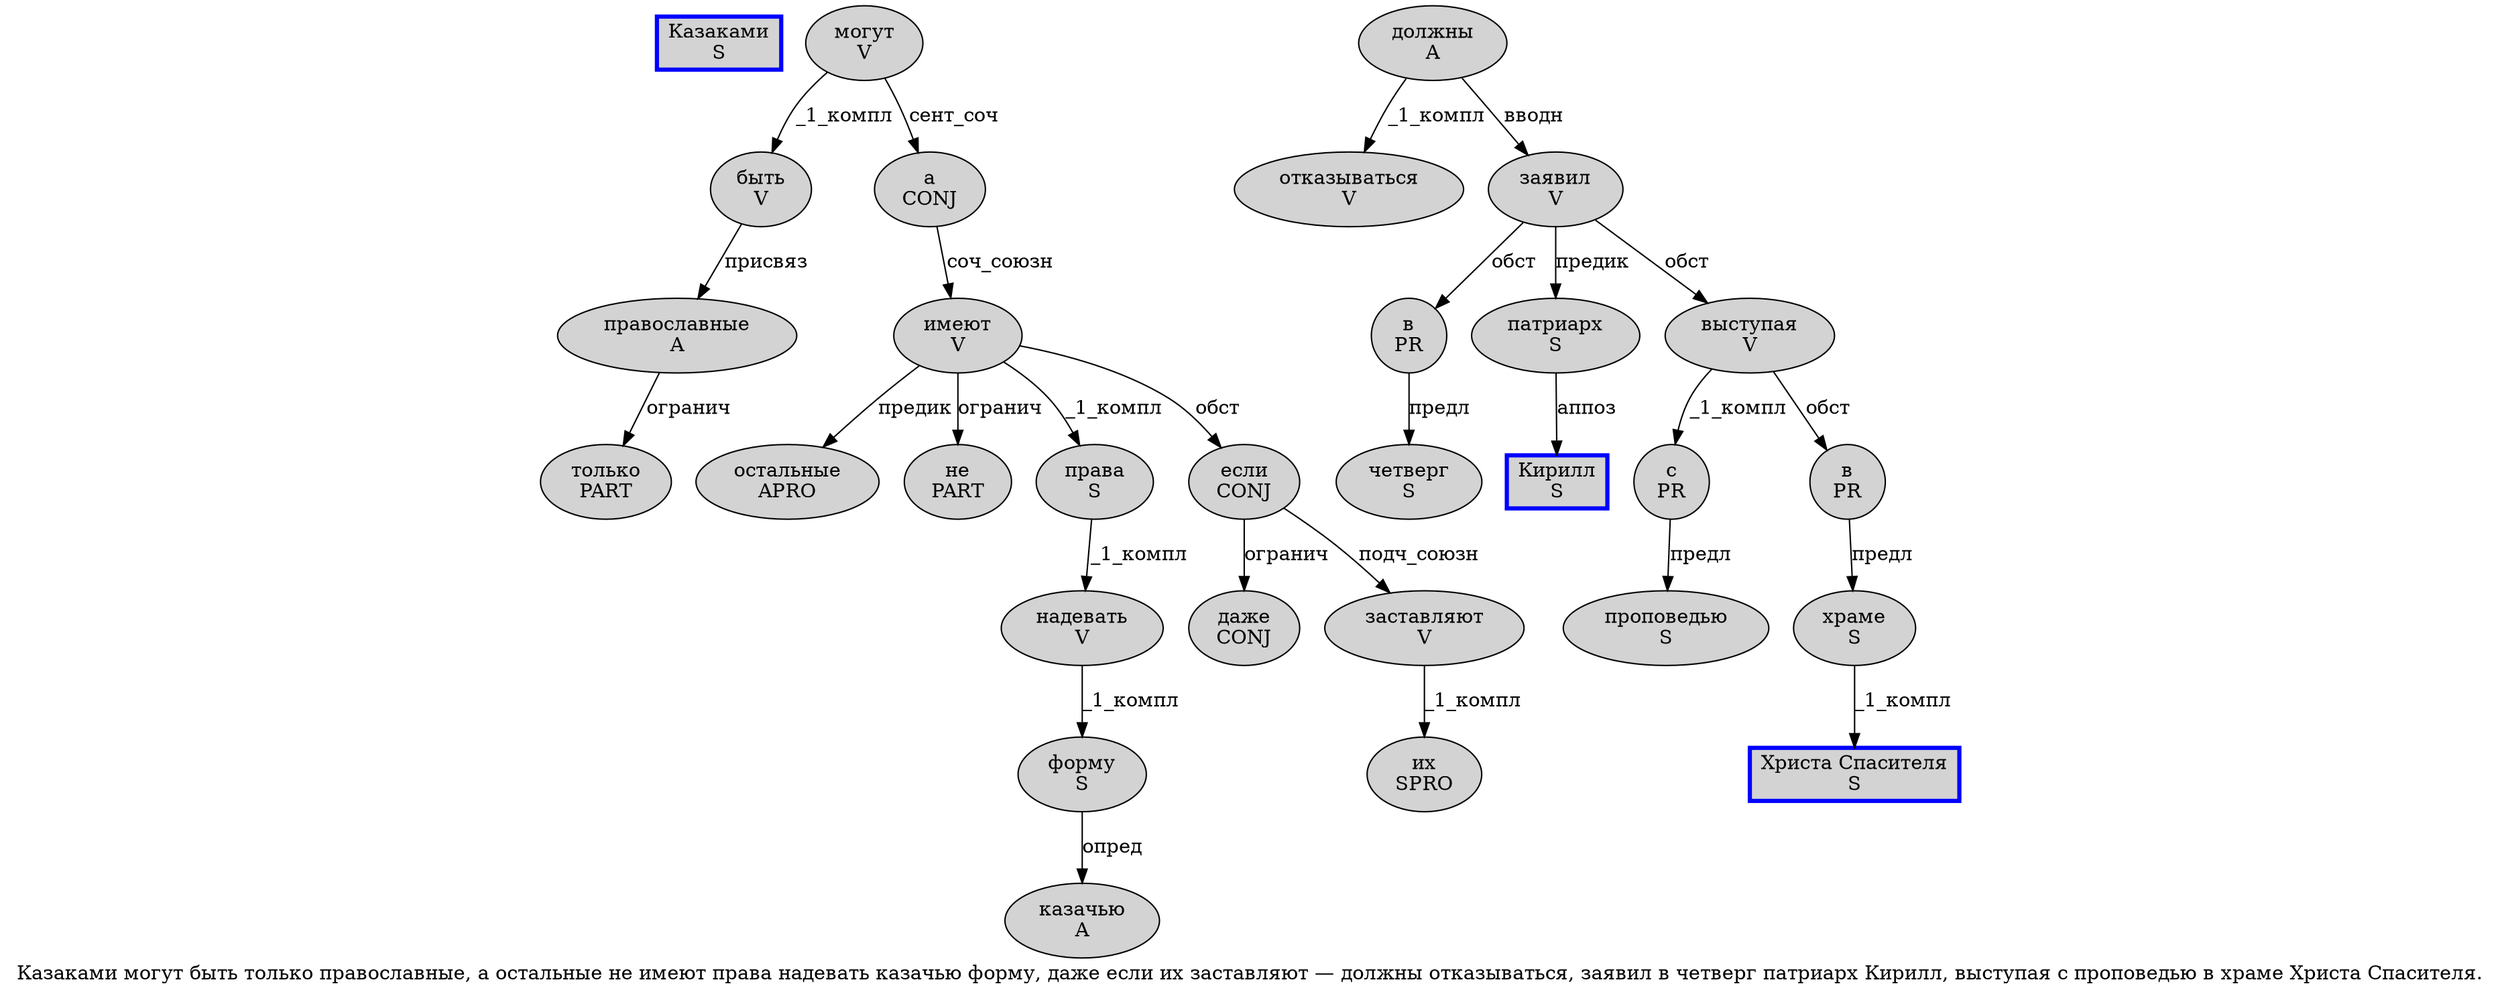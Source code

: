 digraph SENTENCE_1655 {
	graph [label="Казаками могут быть только православные, а остальные не имеют права надевать казачью форму, даже если их заставляют — должны отказываться, заявил в четверг патриарх Кирилл, выступая с проповедью в храме Христа Спасителя."]
	node [style=filled]
		0 [label="Казаками
S" color=blue fillcolor=lightgray penwidth=3 shape=box]
		1 [label="могут
V" color="" fillcolor=lightgray penwidth=1 shape=ellipse]
		2 [label="быть
V" color="" fillcolor=lightgray penwidth=1 shape=ellipse]
		3 [label="только
PART" color="" fillcolor=lightgray penwidth=1 shape=ellipse]
		4 [label="православные
A" color="" fillcolor=lightgray penwidth=1 shape=ellipse]
		6 [label="а
CONJ" color="" fillcolor=lightgray penwidth=1 shape=ellipse]
		7 [label="остальные
APRO" color="" fillcolor=lightgray penwidth=1 shape=ellipse]
		8 [label="не
PART" color="" fillcolor=lightgray penwidth=1 shape=ellipse]
		9 [label="имеют
V" color="" fillcolor=lightgray penwidth=1 shape=ellipse]
		10 [label="права
S" color="" fillcolor=lightgray penwidth=1 shape=ellipse]
		11 [label="надевать
V" color="" fillcolor=lightgray penwidth=1 shape=ellipse]
		12 [label="казачью
A" color="" fillcolor=lightgray penwidth=1 shape=ellipse]
		13 [label="форму
S" color="" fillcolor=lightgray penwidth=1 shape=ellipse]
		15 [label="даже
CONJ" color="" fillcolor=lightgray penwidth=1 shape=ellipse]
		16 [label="если
CONJ" color="" fillcolor=lightgray penwidth=1 shape=ellipse]
		17 [label="их
SPRO" color="" fillcolor=lightgray penwidth=1 shape=ellipse]
		18 [label="заставляют
V" color="" fillcolor=lightgray penwidth=1 shape=ellipse]
		20 [label="должны
A" color="" fillcolor=lightgray penwidth=1 shape=ellipse]
		21 [label="отказываться
V" color="" fillcolor=lightgray penwidth=1 shape=ellipse]
		23 [label="заявил
V" color="" fillcolor=lightgray penwidth=1 shape=ellipse]
		24 [label="в
PR" color="" fillcolor=lightgray penwidth=1 shape=ellipse]
		25 [label="четверг
S" color="" fillcolor=lightgray penwidth=1 shape=ellipse]
		26 [label="патриарх
S" color="" fillcolor=lightgray penwidth=1 shape=ellipse]
		27 [label="Кирилл
S" color=blue fillcolor=lightgray penwidth=3 shape=box]
		29 [label="выступая
V" color="" fillcolor=lightgray penwidth=1 shape=ellipse]
		30 [label="с
PR" color="" fillcolor=lightgray penwidth=1 shape=ellipse]
		31 [label="проповедью
S" color="" fillcolor=lightgray penwidth=1 shape=ellipse]
		32 [label="в
PR" color="" fillcolor=lightgray penwidth=1 shape=ellipse]
		33 [label="храме
S" color="" fillcolor=lightgray penwidth=1 shape=ellipse]
		34 [label="Христа Спасителя
S" color=blue fillcolor=lightgray penwidth=3 shape=box]
			2 -> 4 [label="присвяз"]
			26 -> 27 [label="аппоз"]
			30 -> 31 [label="предл"]
			4 -> 3 [label="огранич"]
			1 -> 2 [label="_1_компл"]
			1 -> 6 [label="сент_соч"]
			32 -> 33 [label="предл"]
			6 -> 9 [label="соч_союзн"]
			16 -> 15 [label="огранич"]
			16 -> 18 [label="подч_союзн"]
			9 -> 7 [label="предик"]
			9 -> 8 [label="огранич"]
			9 -> 10 [label="_1_компл"]
			9 -> 16 [label="обст"]
			18 -> 17 [label="_1_компл"]
			29 -> 30 [label="_1_компл"]
			29 -> 32 [label="обст"]
			11 -> 13 [label="_1_компл"]
			13 -> 12 [label="опред"]
			20 -> 21 [label="_1_компл"]
			20 -> 23 [label="вводн"]
			10 -> 11 [label="_1_компл"]
			24 -> 25 [label="предл"]
			33 -> 34 [label="_1_компл"]
			23 -> 24 [label="обст"]
			23 -> 26 [label="предик"]
			23 -> 29 [label="обст"]
}